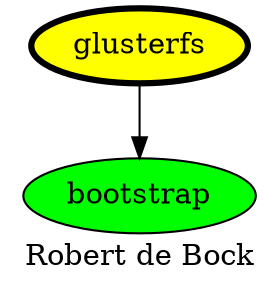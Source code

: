 digraph PhiloDilemma {
  label = "Robert de Bock" ;
  overlap=false
  {
    bootstrap [fillcolor=green style=filled]
    glusterfs [fillcolor=yellow style=filled penwidth=3]
  }
  glusterfs -> bootstrap
}
